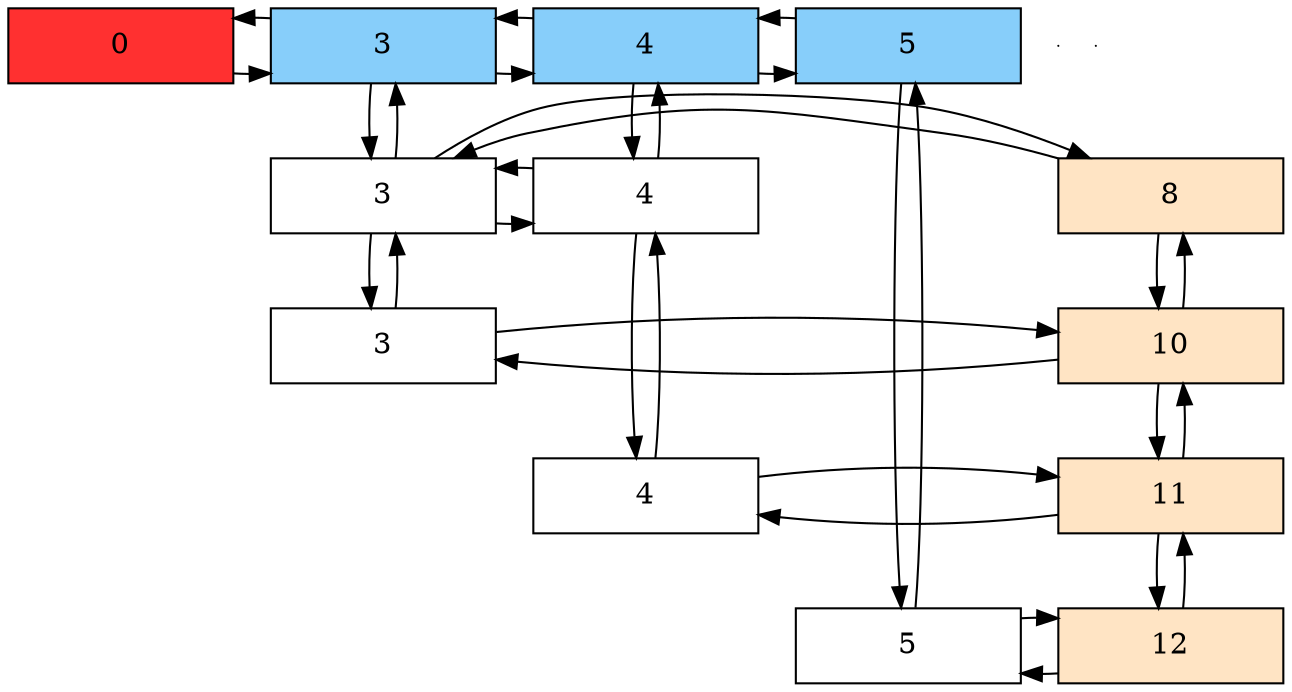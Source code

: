digraph Sparce_Matrix {
 node [shape=box]
  Mt[ label = "0", width = 1.5, style = filled, fillcolor = firebrick1, group = 1 ];
e0[ shape = point, width = 0 ];
 e1[ shape = point, width = 0 ];
U8[label = "8" pos = "5.3,3.5!" width = 1.5 style = filled, fillcolor = bisque1, group = 1 ];
U8 -> N3_L8
N3_L8 ->U8
U8 -> U10
U10 -> U8
N3_L8 -> N3_L10
N3_L10 -> N3_L8
N3_L8[label = "3" width = 1.5, group = 2 ];
{ rank = same; U8;N3_L8; }
N3_L8 -> N4_L8
N4_L8 -> N3_L8
N4_L8 -> N4_L11
N4_L11 -> N4_L8
N4_L8[label = "4" width = 1.5, group = 2 ];
{ rank = same; U8;N4_L8; }
U10[label = "10" pos = "5.3,3.5!" width = 1.5 style = filled, fillcolor = bisque1, group = 1 ];
U10 -> N3_L10
N3_L10 ->U10
U10 -> U11
U11 -> U10
N3_L10[label = "3" width = 1.5, group = 2 ];
{ rank = same; U10;N3_L10; }
U11[label = "11" pos = "5.3,3.5!" width = 1.5 style = filled, fillcolor = bisque1, group = 1 ];
U11 -> N4_L11
N4_L11 ->U11
U11 -> U12
U12 -> U11
N4_L11[label = "4" width = 1.5, group = 2 ];
{ rank = same; U11;N4_L11; }
U12[label = "12" pos = "5.3,3.5!" width = 1.5 style = filled, fillcolor = bisque1, group = 1 ];
U12 -> N5_L12
N5_L12 ->U12
N5_L12[label = "5" width = 1.5, group = 2 ];
{ rank = same; U12;N5_L12; }
Mt->A3
A3->Mt
A3[label = "3"   width = 1.5 style = filled, fillcolor = lightskyblue, group = 2 ];
A3 -> N3_L8
N3_L8 -> A3
A3 -> A4
A4 -> A3
A4[label = "4"   width = 1.5 style = filled, fillcolor = lightskyblue, group = 2 ];
A4 -> N4_L8
N4_L8 -> A4
A4 -> A5
A5 -> A4
A5[label = "5"   width = 1.5 style = filled, fillcolor = lightskyblue, group = 2 ];
A5 -> N5_L12
N5_L12 -> A5
 { rank = same; Mt;A3;A4;A5;}
}